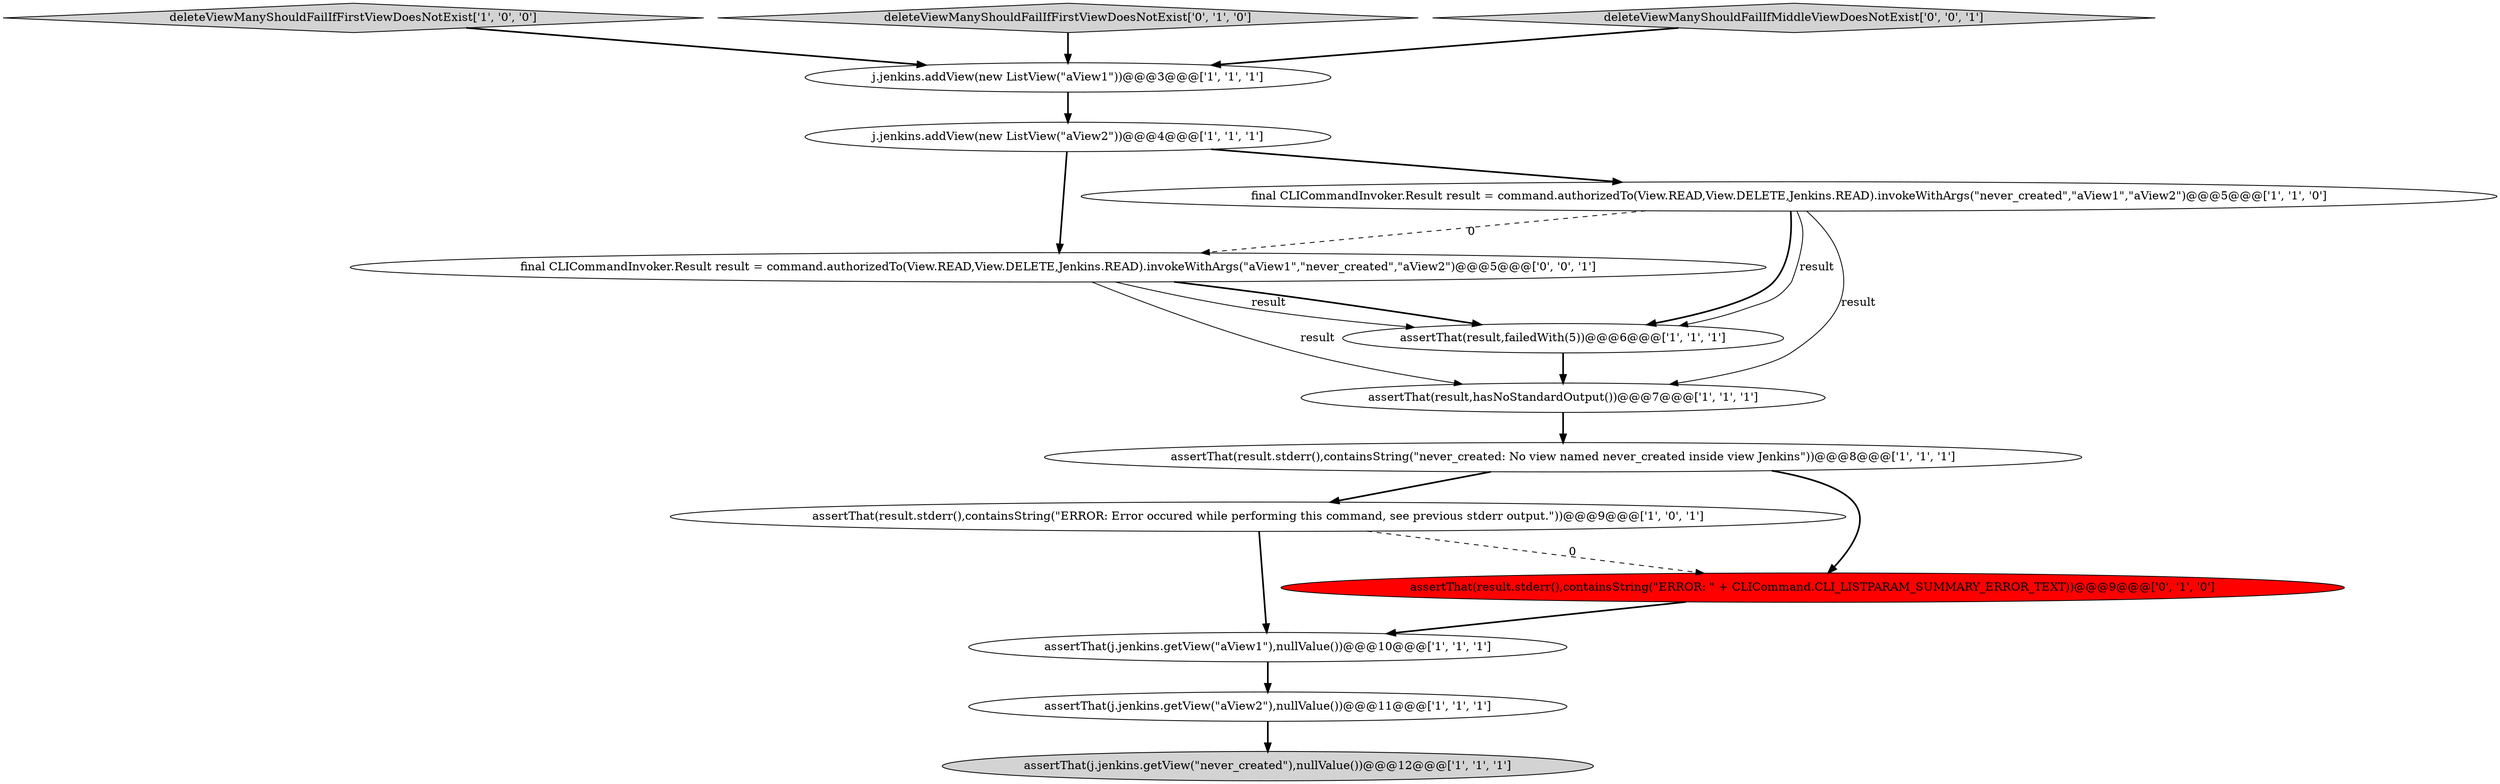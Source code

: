 digraph {
14 [style = filled, label = "final CLICommandInvoker.Result result = command.authorizedTo(View.READ,View.DELETE,Jenkins.READ).invokeWithArgs(\"aView1\",\"never_created\",\"aView2\")@@@5@@@['0', '0', '1']", fillcolor = white, shape = ellipse image = "AAA0AAABBB3BBB"];
7 [style = filled, label = "j.jenkins.addView(new ListView(\"aView2\"))@@@4@@@['1', '1', '1']", fillcolor = white, shape = ellipse image = "AAA0AAABBB1BBB"];
5 [style = filled, label = "j.jenkins.addView(new ListView(\"aView1\"))@@@3@@@['1', '1', '1']", fillcolor = white, shape = ellipse image = "AAA0AAABBB1BBB"];
2 [style = filled, label = "assertThat(j.jenkins.getView(\"never_created\"),nullValue())@@@12@@@['1', '1', '1']", fillcolor = lightgray, shape = ellipse image = "AAA0AAABBB1BBB"];
8 [style = filled, label = "final CLICommandInvoker.Result result = command.authorizedTo(View.READ,View.DELETE,Jenkins.READ).invokeWithArgs(\"never_created\",\"aView1\",\"aView2\")@@@5@@@['1', '1', '0']", fillcolor = white, shape = ellipse image = "AAA0AAABBB1BBB"];
4 [style = filled, label = "assertThat(result.stderr(),containsString(\"never_created: No view named never_created inside view Jenkins\"))@@@8@@@['1', '1', '1']", fillcolor = white, shape = ellipse image = "AAA0AAABBB1BBB"];
3 [style = filled, label = "deleteViewManyShouldFailIfFirstViewDoesNotExist['1', '0', '0']", fillcolor = lightgray, shape = diamond image = "AAA0AAABBB1BBB"];
1 [style = filled, label = "assertThat(result.stderr(),containsString(\"ERROR: Error occured while performing this command, see previous stderr output.\"))@@@9@@@['1', '0', '1']", fillcolor = white, shape = ellipse image = "AAA0AAABBB1BBB"];
12 [style = filled, label = "deleteViewManyShouldFailIfFirstViewDoesNotExist['0', '1', '0']", fillcolor = lightgray, shape = diamond image = "AAA0AAABBB2BBB"];
9 [style = filled, label = "assertThat(result,hasNoStandardOutput())@@@7@@@['1', '1', '1']", fillcolor = white, shape = ellipse image = "AAA0AAABBB1BBB"];
10 [style = filled, label = "assertThat(j.jenkins.getView(\"aView2\"),nullValue())@@@11@@@['1', '1', '1']", fillcolor = white, shape = ellipse image = "AAA0AAABBB1BBB"];
11 [style = filled, label = "assertThat(result.stderr(),containsString(\"ERROR: \" + CLICommand.CLI_LISTPARAM_SUMMARY_ERROR_TEXT))@@@9@@@['0', '1', '0']", fillcolor = red, shape = ellipse image = "AAA1AAABBB2BBB"];
6 [style = filled, label = "assertThat(j.jenkins.getView(\"aView1\"),nullValue())@@@10@@@['1', '1', '1']", fillcolor = white, shape = ellipse image = "AAA0AAABBB1BBB"];
0 [style = filled, label = "assertThat(result,failedWith(5))@@@6@@@['1', '1', '1']", fillcolor = white, shape = ellipse image = "AAA0AAABBB1BBB"];
13 [style = filled, label = "deleteViewManyShouldFailIfMiddleViewDoesNotExist['0', '0', '1']", fillcolor = lightgray, shape = diamond image = "AAA0AAABBB3BBB"];
0->9 [style = bold, label=""];
12->5 [style = bold, label=""];
9->4 [style = bold, label=""];
11->6 [style = bold, label=""];
8->14 [style = dashed, label="0"];
7->8 [style = bold, label=""];
8->9 [style = solid, label="result"];
14->9 [style = solid, label="result"];
7->14 [style = bold, label=""];
8->0 [style = bold, label=""];
3->5 [style = bold, label=""];
1->6 [style = bold, label=""];
14->0 [style = bold, label=""];
1->11 [style = dashed, label="0"];
6->10 [style = bold, label=""];
8->0 [style = solid, label="result"];
14->0 [style = solid, label="result"];
13->5 [style = bold, label=""];
5->7 [style = bold, label=""];
10->2 [style = bold, label=""];
4->1 [style = bold, label=""];
4->11 [style = bold, label=""];
}

